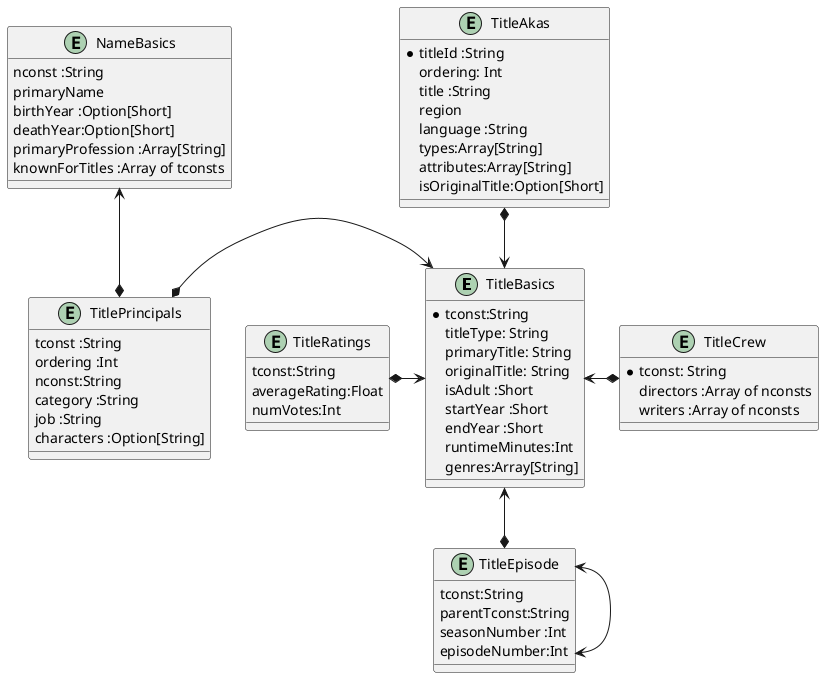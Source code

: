 @startuml imdbsets


entity TitleBasics {
    ' alphanumeric unique identifier of the title
    * tconst:String
    ' the type/format of the title (e.g. movie, short, tvseries, tvepisode, video, etc)
    titleType: String
    ' the more popular title / the title used by the filmmakers on promotional materials at the point of release
    primaryTitle: String
    ' original title, in the original language
    originalTitle: String
    '  non-adult title; 1: adult title
    isAdult :Short
    ' represents the release year of a title. In the case of TV Series, it is the series start year
    startYear :Short
    ' TV Series end year. ‘\N’ for all other title types
    endYear :Short
    ' primary runtime of the title, in minutes
    runtimeMinutes:Int
    ' includes up to three genres associated with the title
    genres:Array[String]
}

entity TitleAkas {
    'a tconst, an alphanumeric unique identifier of the title
    * titleId :String
    ' a number to uniquely identify rows for a given titleId
    ordering: Int
    ' the localized title
    title :String
    ' the region for this version of the title
    region
    'the language of the title
    language :String
    'Enumerated set of attributes for this alternative title. One or more of the following: "alternative", "dvd", "festival", "tv", "video", "working", "original", "imdbDisplay". New values may be added in the future without warning
    types:Array[String]
    'Additional terms to describe this alternative title, not enumerated
    attributes:Array[String]
    '0: not original title; 1: original title
    isOriginalTitle:Option[Short]
}

TitleAkas *-down-> TitleBasics

entity TitleCrew {
    ' alphanumeric unique identifier of the title
    * tconst: String
    ' director(s) of the given title
    directors :Array of nconsts
    ' writer(s) of the given title
    writers :Array of nconsts

}

TitleCrew *-left-> TitleBasics

entity TitleEpisode {
    ' alphanumeric identifier of episode
    tconst:String
    ' alphanumeric identifier of the parent TV Series
    parentTconst:String
    'season number the episode belongs to
    seasonNumber :Int
    'episode number of the tconst in the TV series
    episodeNumber:Int
}

TitleEpisode *-up-> TitleBasics
TitleEpisode <-> TitleEpisode

entity TitlePrincipals{
    'alphanumeric unique identifier of the title
    tconst :String
    ' a number to uniquely identify rows for a given titleId
    ordering :Int
    'alphanumeric unique identifier of the name/person
    nconst:String
    ' the category of job that person was in
    category :String
    'the specific job title if applicable, else '\N'
    job :String
    'the name of the character played if applicable, else '\N'
    characters :Option[String]
}

TitlePrincipals *-> TitleBasics

entity TitleRatings {
    ' alphanumeric unique identifier of the title
    tconst:String
    ' weighted average of all the individual user ratings
    averageRating:Float
    ' number of votes the title has received
    numVotes:Int
}

TitleRatings *-> TitleBasics

entity NameBasics {
    ' alphanumeric unique identifier of the name/person
    nconst :String
    ' name by which the person is most often credited
    primaryName
    ' in YYYY format
    birthYear :Option[Short]
    ' in YYYY format if applicable, else '\N'
    deathYear:Option[Short]
    ' the top-3 professions of the person
    primaryProfession :Array[String]
    ' titles the person is known for
    knownForTitles :Array of tconsts
}

NameBasics <-down-* TitlePrincipals

@enduml
